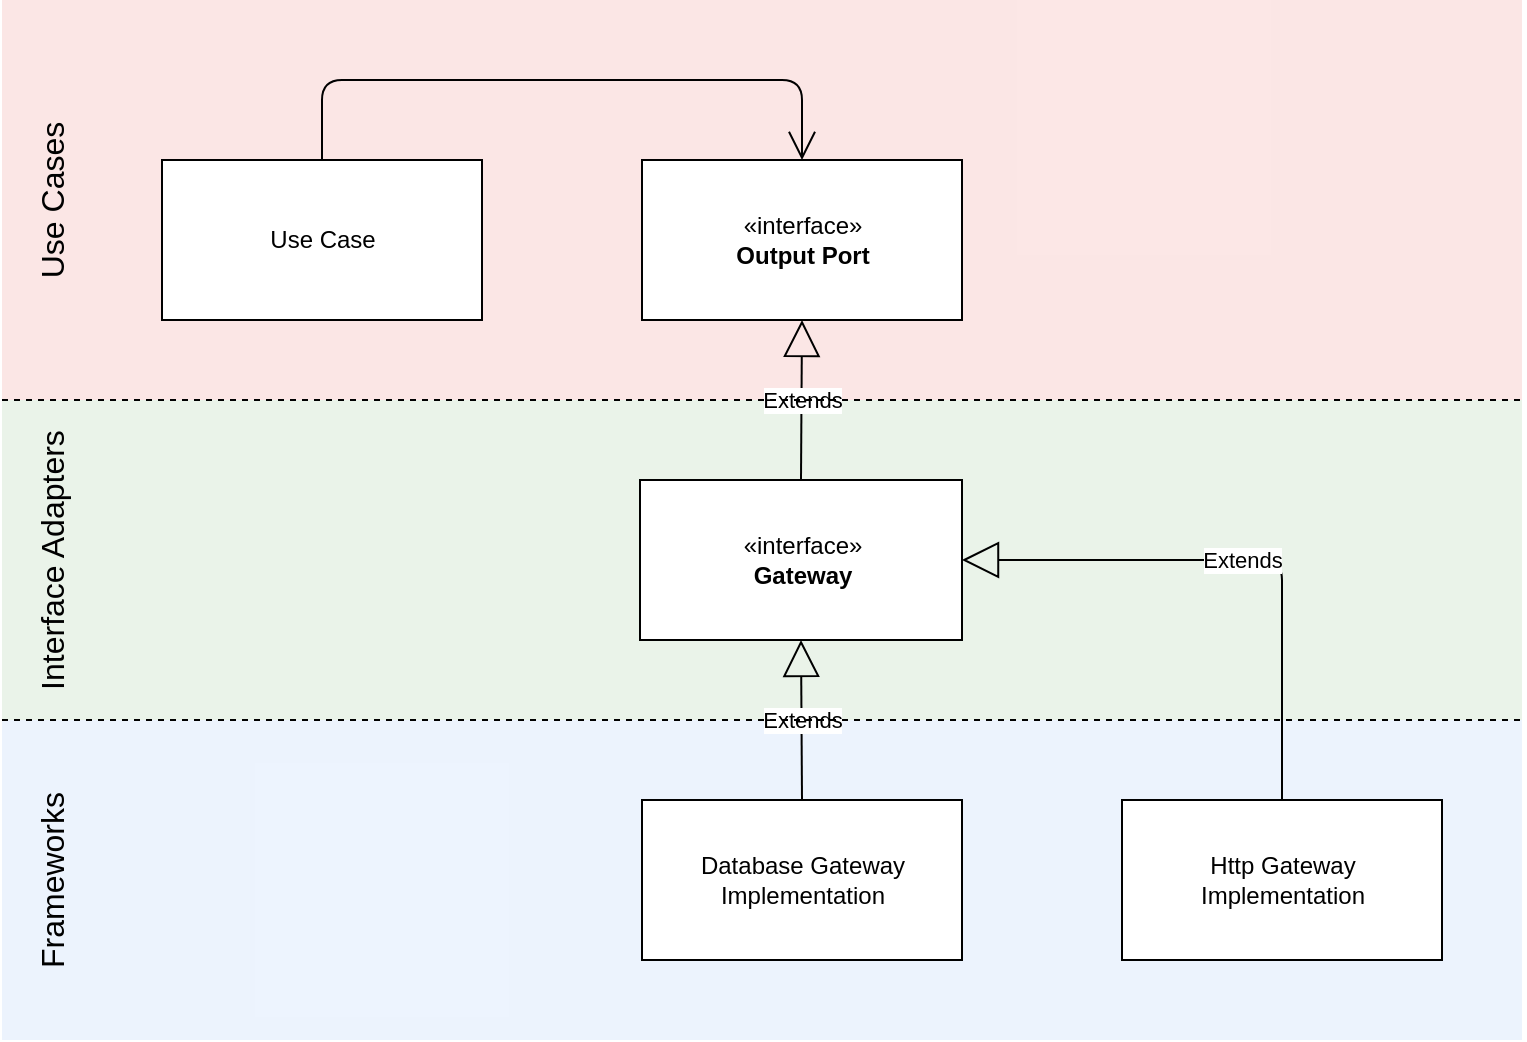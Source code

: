<mxfile version="14.3.1" type="device"><diagram id="C5RBs43oDa-KdzZeNtuy" name="Page-1"><mxGraphModel dx="946" dy="564" grid="1" gridSize="10" guides="1" tooltips="1" connect="1" arrows="1" fold="1" page="1" pageScale="1" pageWidth="827" pageHeight="1169" math="0" shadow="0"><root><mxCell id="WIyWlLk6GJQsqaUBKTNV-0"/><mxCell id="WIyWlLk6GJQsqaUBKTNV-1" parent="WIyWlLk6GJQsqaUBKTNV-0"/><mxCell id="qTtUNrDxN0jAeqlKfjCK-16" value="" style="rounded=0;whiteSpace=wrap;html=1;opacity=50;fillColor=#dae8fc;strokeColor=none;" vertex="1" parent="WIyWlLk6GJQsqaUBKTNV-1"><mxGeometry y="360" width="760" height="160" as="geometry"/></mxCell><mxCell id="qTtUNrDxN0jAeqlKfjCK-15" value="" style="rounded=0;whiteSpace=wrap;html=1;opacity=50;fillColor=#d5e8d4;strokeColor=none;" vertex="1" parent="WIyWlLk6GJQsqaUBKTNV-1"><mxGeometry y="200" width="760" height="160" as="geometry"/></mxCell><mxCell id="qTtUNrDxN0jAeqlKfjCK-14" value="" style="rounded=0;whiteSpace=wrap;html=1;fillColor=#f8cecc;strokeColor=none;opacity=50;" vertex="1" parent="WIyWlLk6GJQsqaUBKTNV-1"><mxGeometry width="760" height="200" as="geometry"/></mxCell><mxCell id="qTtUNrDxN0jAeqlKfjCK-0" value="Use Case" style="html=1;" vertex="1" parent="WIyWlLk6GJQsqaUBKTNV-1"><mxGeometry x="80" y="80" width="160" height="80" as="geometry"/></mxCell><mxCell id="qTtUNrDxN0jAeqlKfjCK-1" value="«interface»&lt;br&gt;&lt;b&gt;Output Port&lt;/b&gt;" style="html=1;" vertex="1" parent="WIyWlLk6GJQsqaUBKTNV-1"><mxGeometry x="320" y="80" width="160" height="80" as="geometry"/></mxCell><mxCell id="qTtUNrDxN0jAeqlKfjCK-2" value="«interface»&lt;br&gt;&lt;b&gt;Gateway&lt;/b&gt;" style="html=1;" vertex="1" parent="WIyWlLk6GJQsqaUBKTNV-1"><mxGeometry x="319" y="240" width="161" height="80" as="geometry"/></mxCell><mxCell id="qTtUNrDxN0jAeqlKfjCK-3" value="Database Gateway&lt;br&gt;Implementation" style="html=1;" vertex="1" parent="WIyWlLk6GJQsqaUBKTNV-1"><mxGeometry x="320" y="400" width="160" height="80" as="geometry"/></mxCell><mxCell id="qTtUNrDxN0jAeqlKfjCK-4" value="Extends" style="endArrow=block;endSize=16;endFill=0;html=1;exitX=0.5;exitY=0;exitDx=0;exitDy=0;entryX=0.5;entryY=1;entryDx=0;entryDy=0;" edge="1" parent="WIyWlLk6GJQsqaUBKTNV-1" source="qTtUNrDxN0jAeqlKfjCK-2" target="qTtUNrDxN0jAeqlKfjCK-1"><mxGeometry width="160" relative="1" as="geometry"><mxPoint x="70" y="310" as="sourcePoint"/><mxPoint x="230" y="310" as="targetPoint"/></mxGeometry></mxCell><mxCell id="qTtUNrDxN0jAeqlKfjCK-5" value="Extends" style="endArrow=block;endSize=16;endFill=0;html=1;entryX=0.5;entryY=1;entryDx=0;entryDy=0;exitX=0.5;exitY=0;exitDx=0;exitDy=0;" edge="1" parent="WIyWlLk6GJQsqaUBKTNV-1" source="qTtUNrDxN0jAeqlKfjCK-3" target="qTtUNrDxN0jAeqlKfjCK-2"><mxGeometry width="160" relative="1" as="geometry"><mxPoint x="50" y="390" as="sourcePoint"/><mxPoint x="210" y="390" as="targetPoint"/></mxGeometry></mxCell><mxCell id="qTtUNrDxN0jAeqlKfjCK-6" value="" style="endArrow=open;endFill=1;endSize=12;html=1;exitX=0.5;exitY=0;exitDx=0;exitDy=0;entryX=0.5;entryY=0;entryDx=0;entryDy=0;" edge="1" parent="WIyWlLk6GJQsqaUBKTNV-1" source="qTtUNrDxN0jAeqlKfjCK-0" target="qTtUNrDxN0jAeqlKfjCK-1"><mxGeometry width="160" relative="1" as="geometry"><mxPoint x="150" y="230" as="sourcePoint"/><mxPoint x="310" y="230" as="targetPoint"/><Array as="points"><mxPoint x="160" y="40"/><mxPoint x="400" y="40"/></Array></mxGeometry></mxCell><mxCell id="qTtUNrDxN0jAeqlKfjCK-7" value="Http Gateway&lt;br&gt;Implementation" style="html=1;" vertex="1" parent="WIyWlLk6GJQsqaUBKTNV-1"><mxGeometry x="560" y="400" width="160" height="80" as="geometry"/></mxCell><mxCell id="qTtUNrDxN0jAeqlKfjCK-8" value="Extends" style="endArrow=block;endSize=16;endFill=0;html=1;exitX=0.5;exitY=0;exitDx=0;exitDy=0;entryX=1;entryY=0.5;entryDx=0;entryDy=0;" edge="1" parent="WIyWlLk6GJQsqaUBKTNV-1" source="qTtUNrDxN0jAeqlKfjCK-7" target="qTtUNrDxN0jAeqlKfjCK-2"><mxGeometry width="160" relative="1" as="geometry"><mxPoint x="570" y="190" as="sourcePoint"/><mxPoint x="730" y="190" as="targetPoint"/><Array as="points"><mxPoint x="640" y="280"/></Array></mxGeometry></mxCell><mxCell id="qTtUNrDxN0jAeqlKfjCK-9" value="&lt;font style=&quot;font-size: 16px&quot;&gt;Use Cases&lt;/font&gt;" style="text;html=1;strokeColor=none;fillColor=none;align=center;verticalAlign=middle;whiteSpace=wrap;rounded=0;autosize=1;rotation=-90;" vertex="1" parent="WIyWlLk6GJQsqaUBKTNV-1"><mxGeometry x="-20" y="90" width="90" height="20" as="geometry"/></mxCell><mxCell id="qTtUNrDxN0jAeqlKfjCK-10" value="" style="endArrow=none;dashed=1;html=1;" edge="1" parent="WIyWlLk6GJQsqaUBKTNV-1"><mxGeometry width="50" height="50" relative="1" as="geometry"><mxPoint y="200" as="sourcePoint"/><mxPoint x="760" y="200" as="targetPoint"/></mxGeometry></mxCell><mxCell id="qTtUNrDxN0jAeqlKfjCK-11" value="" style="endArrow=none;dashed=1;html=1;" edge="1" parent="WIyWlLk6GJQsqaUBKTNV-1"><mxGeometry width="50" height="50" relative="1" as="geometry"><mxPoint y="360" as="sourcePoint"/><mxPoint x="760" y="360" as="targetPoint"/></mxGeometry></mxCell><mxCell id="qTtUNrDxN0jAeqlKfjCK-12" value="&lt;font style=&quot;font-size: 16px&quot;&gt;Interface Adapters&lt;/font&gt;" style="text;html=1;strokeColor=none;fillColor=none;align=center;verticalAlign=middle;whiteSpace=wrap;rounded=0;autosize=1;rotation=-90;" vertex="1" parent="WIyWlLk6GJQsqaUBKTNV-1"><mxGeometry x="-50" y="270" width="150" height="20" as="geometry"/></mxCell><mxCell id="qTtUNrDxN0jAeqlKfjCK-13" value="&lt;font style=&quot;font-size: 16px&quot;&gt;Frameworks&lt;/font&gt;" style="text;html=1;strokeColor=none;fillColor=none;align=center;verticalAlign=middle;whiteSpace=wrap;rounded=0;autosize=1;rotation=-90;" vertex="1" parent="WIyWlLk6GJQsqaUBKTNV-1"><mxGeometry x="5" y="430" width="40" height="20" as="geometry"/></mxCell></root></mxGraphModel></diagram></mxfile>